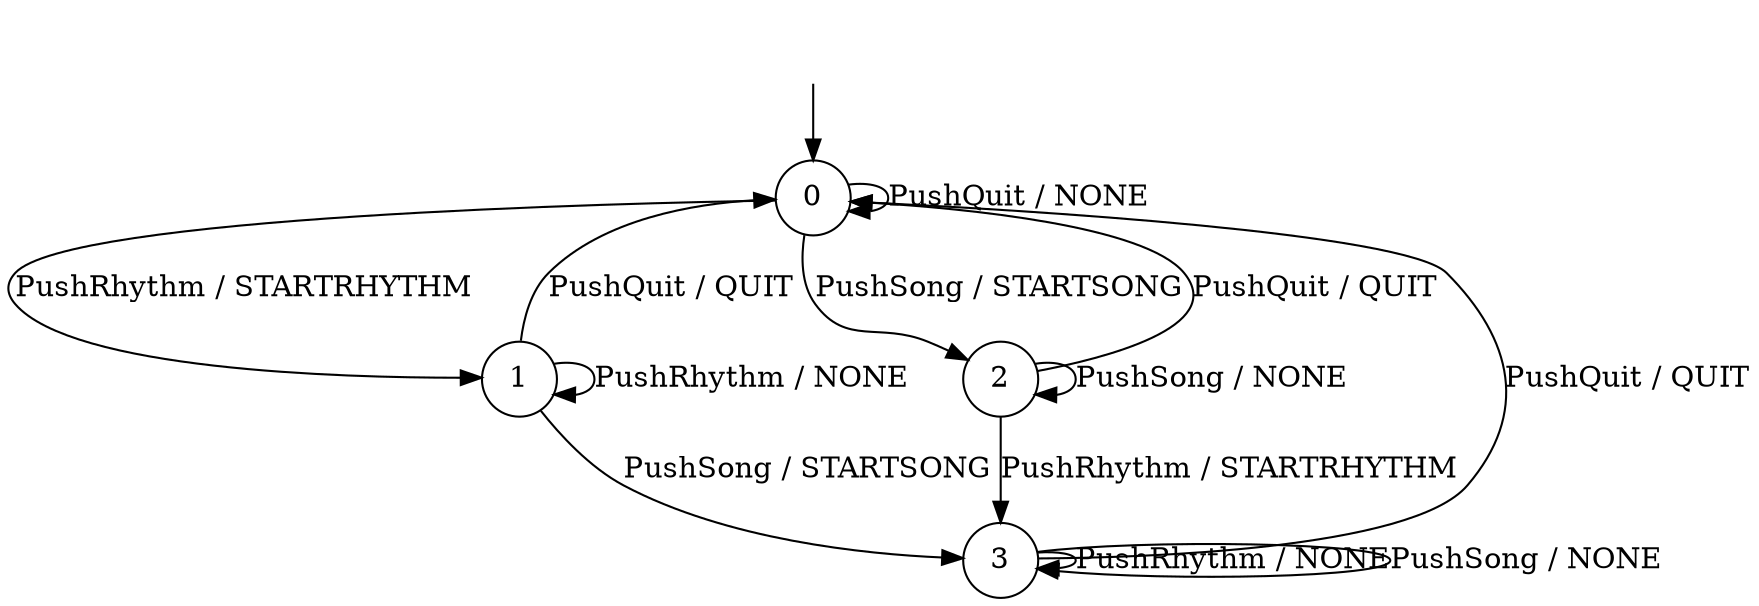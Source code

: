 digraph g {
__start0 [label="", shape="none"];

	s0 [shape="circle", label="0"];
	s1 [shape="circle", label="1"];
	s2 [shape="circle", label="2"];
	s3 [shape="circle", label="3"];
	s0 -> s1 [label="PushRhythm / STARTRHYTHM"];
	s0 -> s2 [label="PushSong / STARTSONG"];
	s0 -> s0 [label="PushQuit / NONE"];
	s1 -> s1 [label="PushRhythm / NONE"];
	s1 -> s3 [label="PushSong / STARTSONG"];
	s1 -> s0 [label="PushQuit / QUIT"];
	s2 -> s3 [label="PushRhythm / STARTRHYTHM"];
	s2 -> s2 [label="PushSong / NONE"];
	s2 -> s0 [label="PushQuit / QUIT"];
	s3 -> s3 [label="PushRhythm / NONE"];
	s3 -> s3 [label="PushSong / NONE"];
	s3 -> s0 [label="PushQuit / QUIT"];

__start0 -> s0;
}